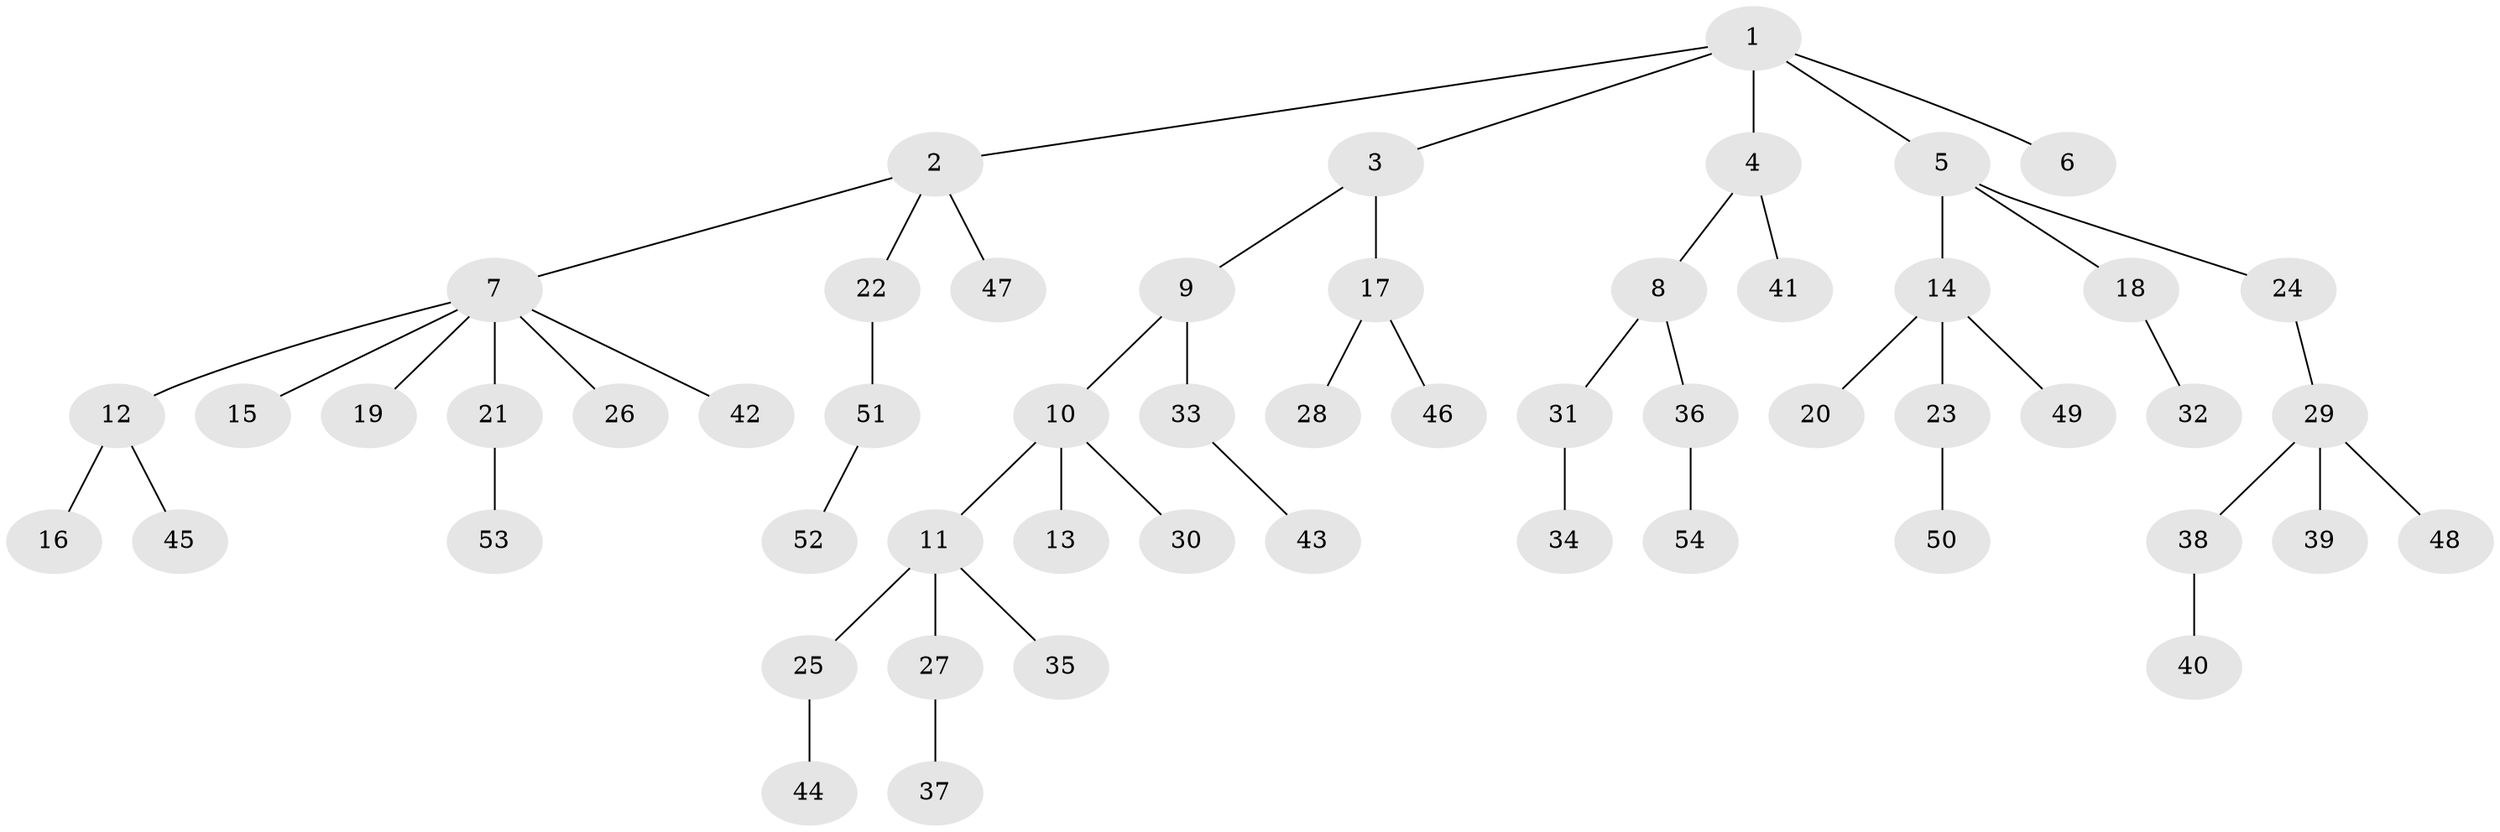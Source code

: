 // coarse degree distribution, {4: 0.14705882352941177, 2: 0.058823529411764705, 6: 0.029411764705882353, 3: 0.14705882352941177, 1: 0.6176470588235294}
// Generated by graph-tools (version 1.1) at 2025/24/03/03/25 07:24:06]
// undirected, 54 vertices, 53 edges
graph export_dot {
graph [start="1"]
  node [color=gray90,style=filled];
  1;
  2;
  3;
  4;
  5;
  6;
  7;
  8;
  9;
  10;
  11;
  12;
  13;
  14;
  15;
  16;
  17;
  18;
  19;
  20;
  21;
  22;
  23;
  24;
  25;
  26;
  27;
  28;
  29;
  30;
  31;
  32;
  33;
  34;
  35;
  36;
  37;
  38;
  39;
  40;
  41;
  42;
  43;
  44;
  45;
  46;
  47;
  48;
  49;
  50;
  51;
  52;
  53;
  54;
  1 -- 2;
  1 -- 3;
  1 -- 4;
  1 -- 5;
  1 -- 6;
  2 -- 7;
  2 -- 22;
  2 -- 47;
  3 -- 9;
  3 -- 17;
  4 -- 8;
  4 -- 41;
  5 -- 14;
  5 -- 18;
  5 -- 24;
  7 -- 12;
  7 -- 15;
  7 -- 19;
  7 -- 21;
  7 -- 26;
  7 -- 42;
  8 -- 31;
  8 -- 36;
  9 -- 10;
  9 -- 33;
  10 -- 11;
  10 -- 13;
  10 -- 30;
  11 -- 25;
  11 -- 27;
  11 -- 35;
  12 -- 16;
  12 -- 45;
  14 -- 20;
  14 -- 23;
  14 -- 49;
  17 -- 28;
  17 -- 46;
  18 -- 32;
  21 -- 53;
  22 -- 51;
  23 -- 50;
  24 -- 29;
  25 -- 44;
  27 -- 37;
  29 -- 38;
  29 -- 39;
  29 -- 48;
  31 -- 34;
  33 -- 43;
  36 -- 54;
  38 -- 40;
  51 -- 52;
}
